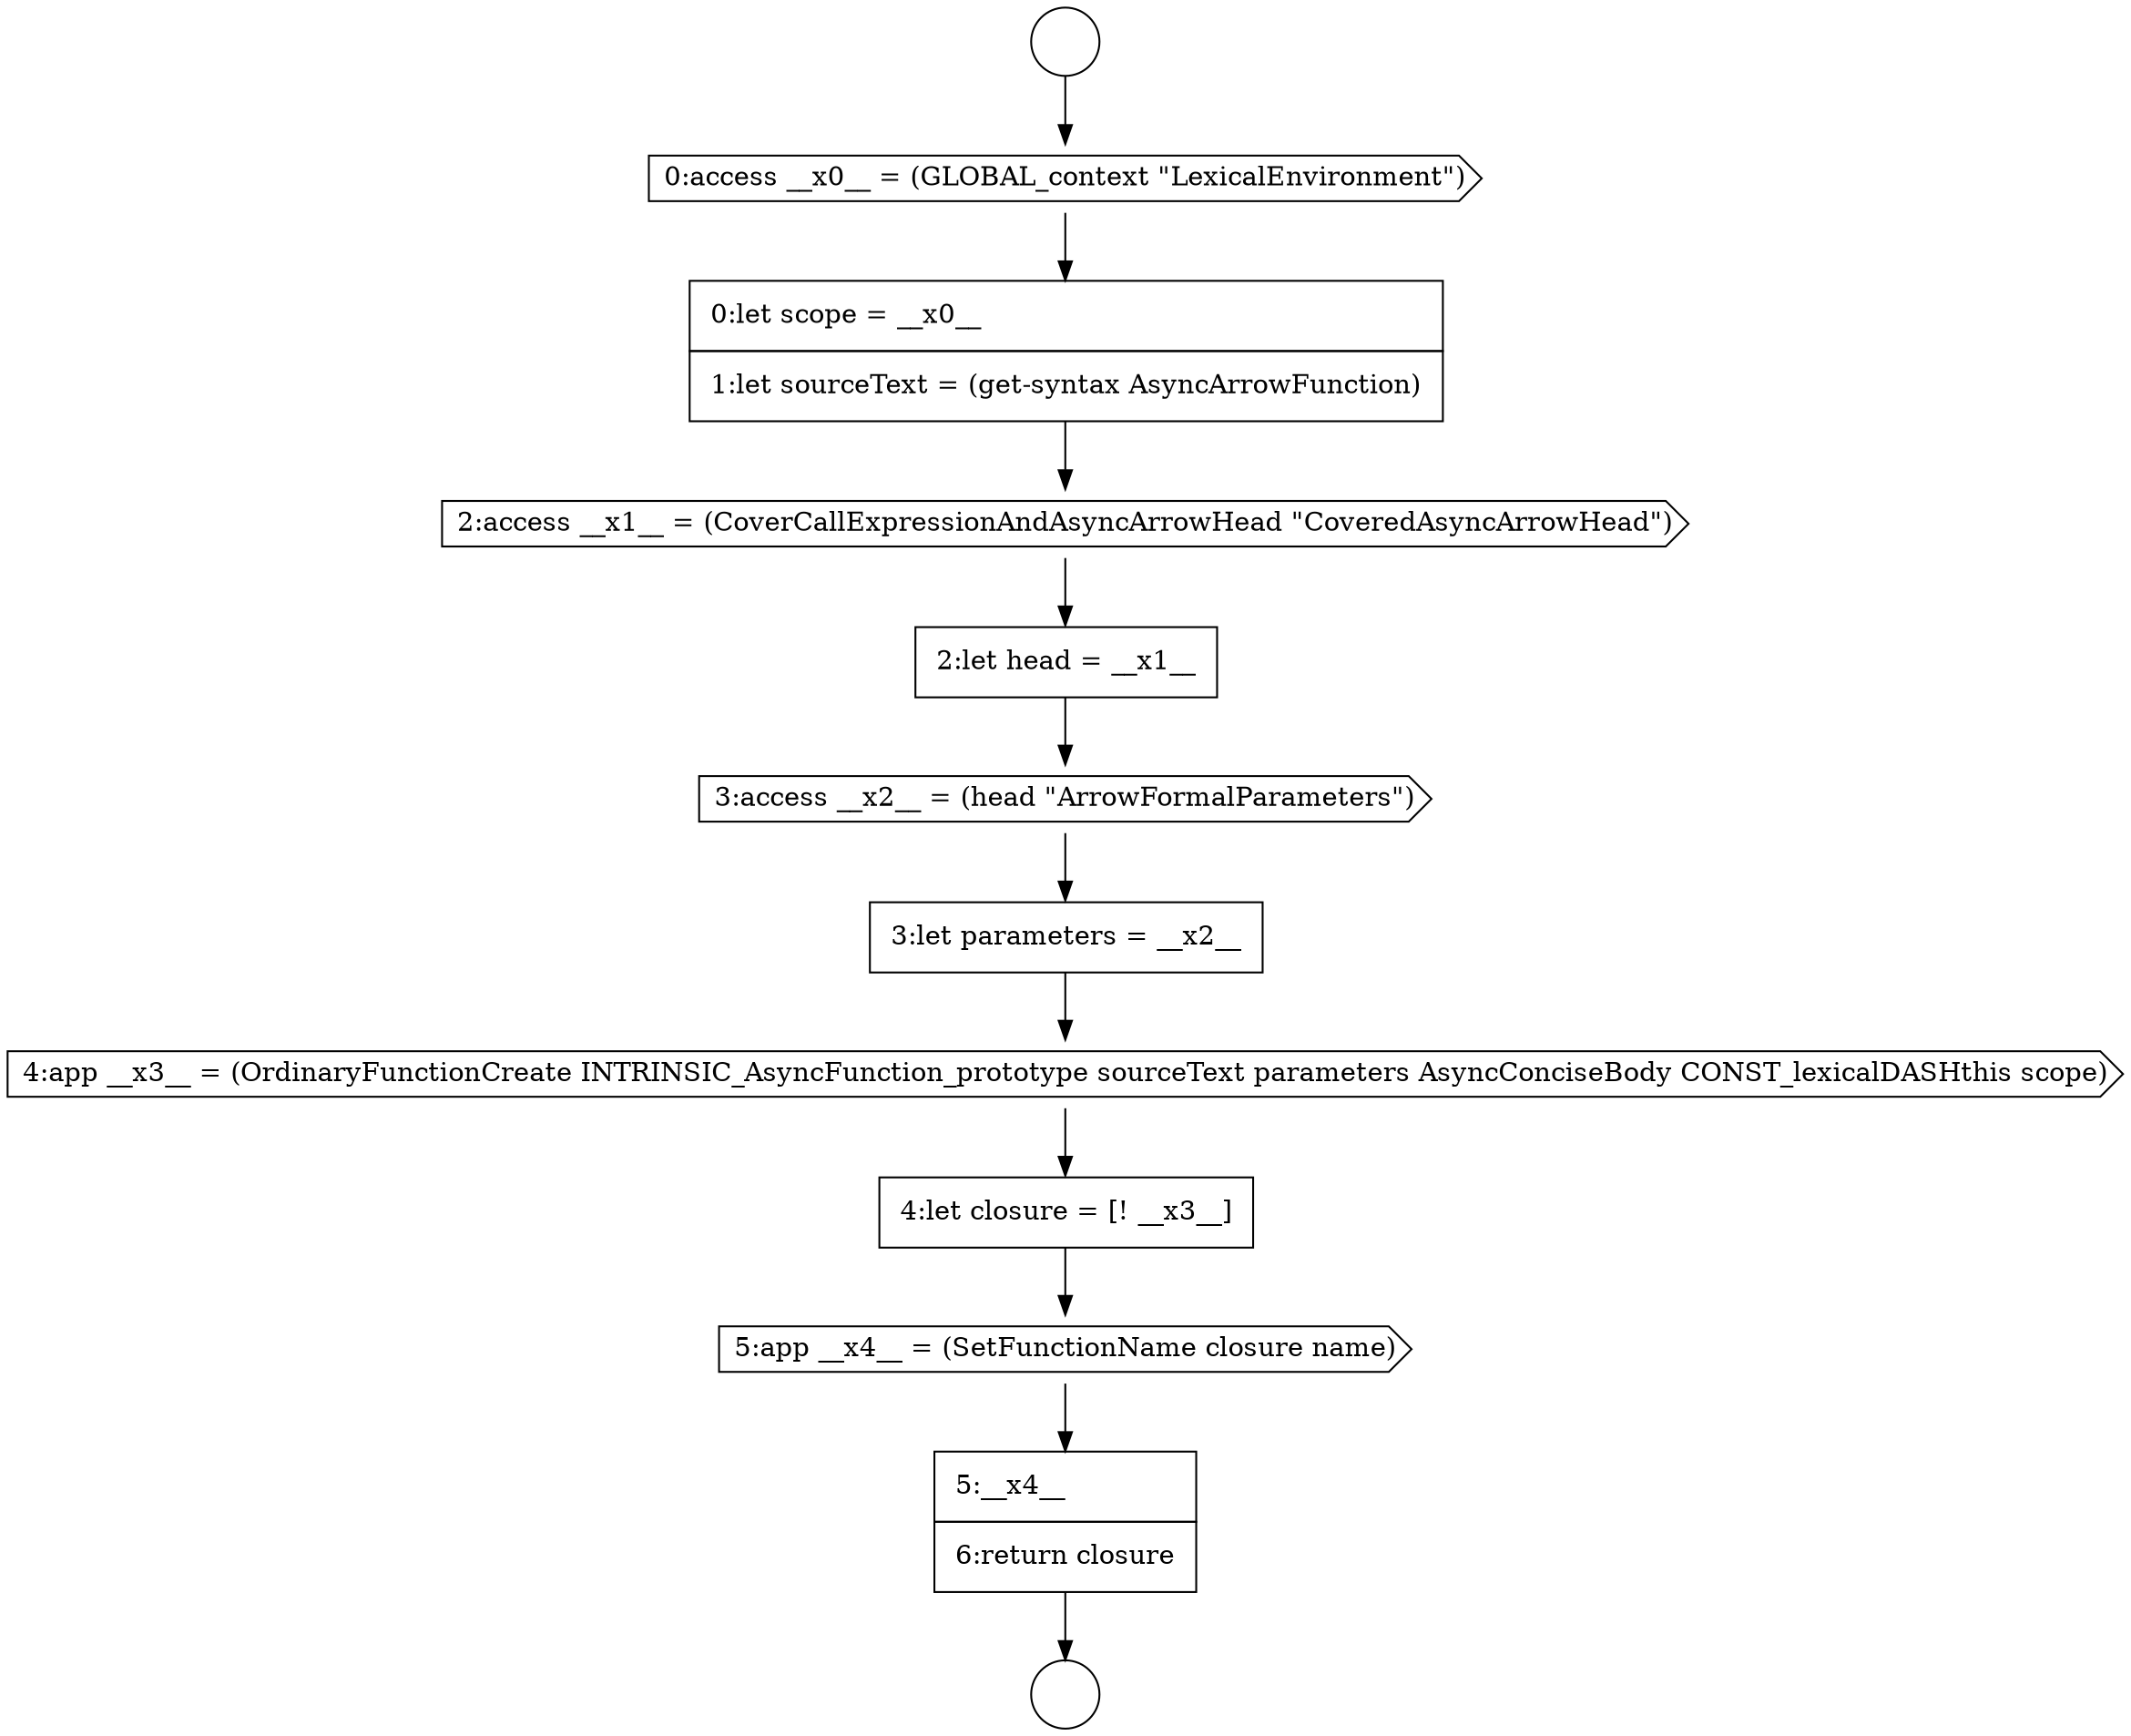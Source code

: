 digraph {
  node10007 [shape=none, margin=0, label=<<font color="black">
    <table border="0" cellborder="1" cellspacing="0" cellpadding="10">
      <tr><td align="left">2:let head = __x1__</td></tr>
    </table>
  </font>> color="black" fillcolor="white" style=filled]
  node10010 [shape=cds, label=<<font color="black">4:app __x3__ = (OrdinaryFunctionCreate INTRINSIC_AsyncFunction_prototype sourceText parameters AsyncConciseBody CONST_lexicalDASHthis scope)</font>> color="black" fillcolor="white" style=filled]
  node10003 [shape=circle label=" " color="black" fillcolor="white" style=filled]
  node10006 [shape=cds, label=<<font color="black">2:access __x1__ = (CoverCallExpressionAndAsyncArrowHead &quot;CoveredAsyncArrowHead&quot;)</font>> color="black" fillcolor="white" style=filled]
  node10011 [shape=none, margin=0, label=<<font color="black">
    <table border="0" cellborder="1" cellspacing="0" cellpadding="10">
      <tr><td align="left">4:let closure = [! __x3__]</td></tr>
    </table>
  </font>> color="black" fillcolor="white" style=filled]
  node10012 [shape=cds, label=<<font color="black">5:app __x4__ = (SetFunctionName closure name)</font>> color="black" fillcolor="white" style=filled]
  node10008 [shape=cds, label=<<font color="black">3:access __x2__ = (head &quot;ArrowFormalParameters&quot;)</font>> color="black" fillcolor="white" style=filled]
  node10009 [shape=none, margin=0, label=<<font color="black">
    <table border="0" cellborder="1" cellspacing="0" cellpadding="10">
      <tr><td align="left">3:let parameters = __x2__</td></tr>
    </table>
  </font>> color="black" fillcolor="white" style=filled]
  node10005 [shape=none, margin=0, label=<<font color="black">
    <table border="0" cellborder="1" cellspacing="0" cellpadding="10">
      <tr><td align="left">0:let scope = __x0__</td></tr>
      <tr><td align="left">1:let sourceText = (get-syntax AsyncArrowFunction)</td></tr>
    </table>
  </font>> color="black" fillcolor="white" style=filled]
  node10004 [shape=cds, label=<<font color="black">0:access __x0__ = (GLOBAL_context &quot;LexicalEnvironment&quot;)</font>> color="black" fillcolor="white" style=filled]
  node10013 [shape=none, margin=0, label=<<font color="black">
    <table border="0" cellborder="1" cellspacing="0" cellpadding="10">
      <tr><td align="left">5:__x4__</td></tr>
      <tr><td align="left">6:return closure</td></tr>
    </table>
  </font>> color="black" fillcolor="white" style=filled]
  node10002 [shape=circle label=" " color="black" fillcolor="white" style=filled]
  node10005 -> node10006 [ color="black"]
  node10009 -> node10010 [ color="black"]
  node10013 -> node10003 [ color="black"]
  node10002 -> node10004 [ color="black"]
  node10012 -> node10013 [ color="black"]
  node10011 -> node10012 [ color="black"]
  node10010 -> node10011 [ color="black"]
  node10004 -> node10005 [ color="black"]
  node10008 -> node10009 [ color="black"]
  node10007 -> node10008 [ color="black"]
  node10006 -> node10007 [ color="black"]
}
